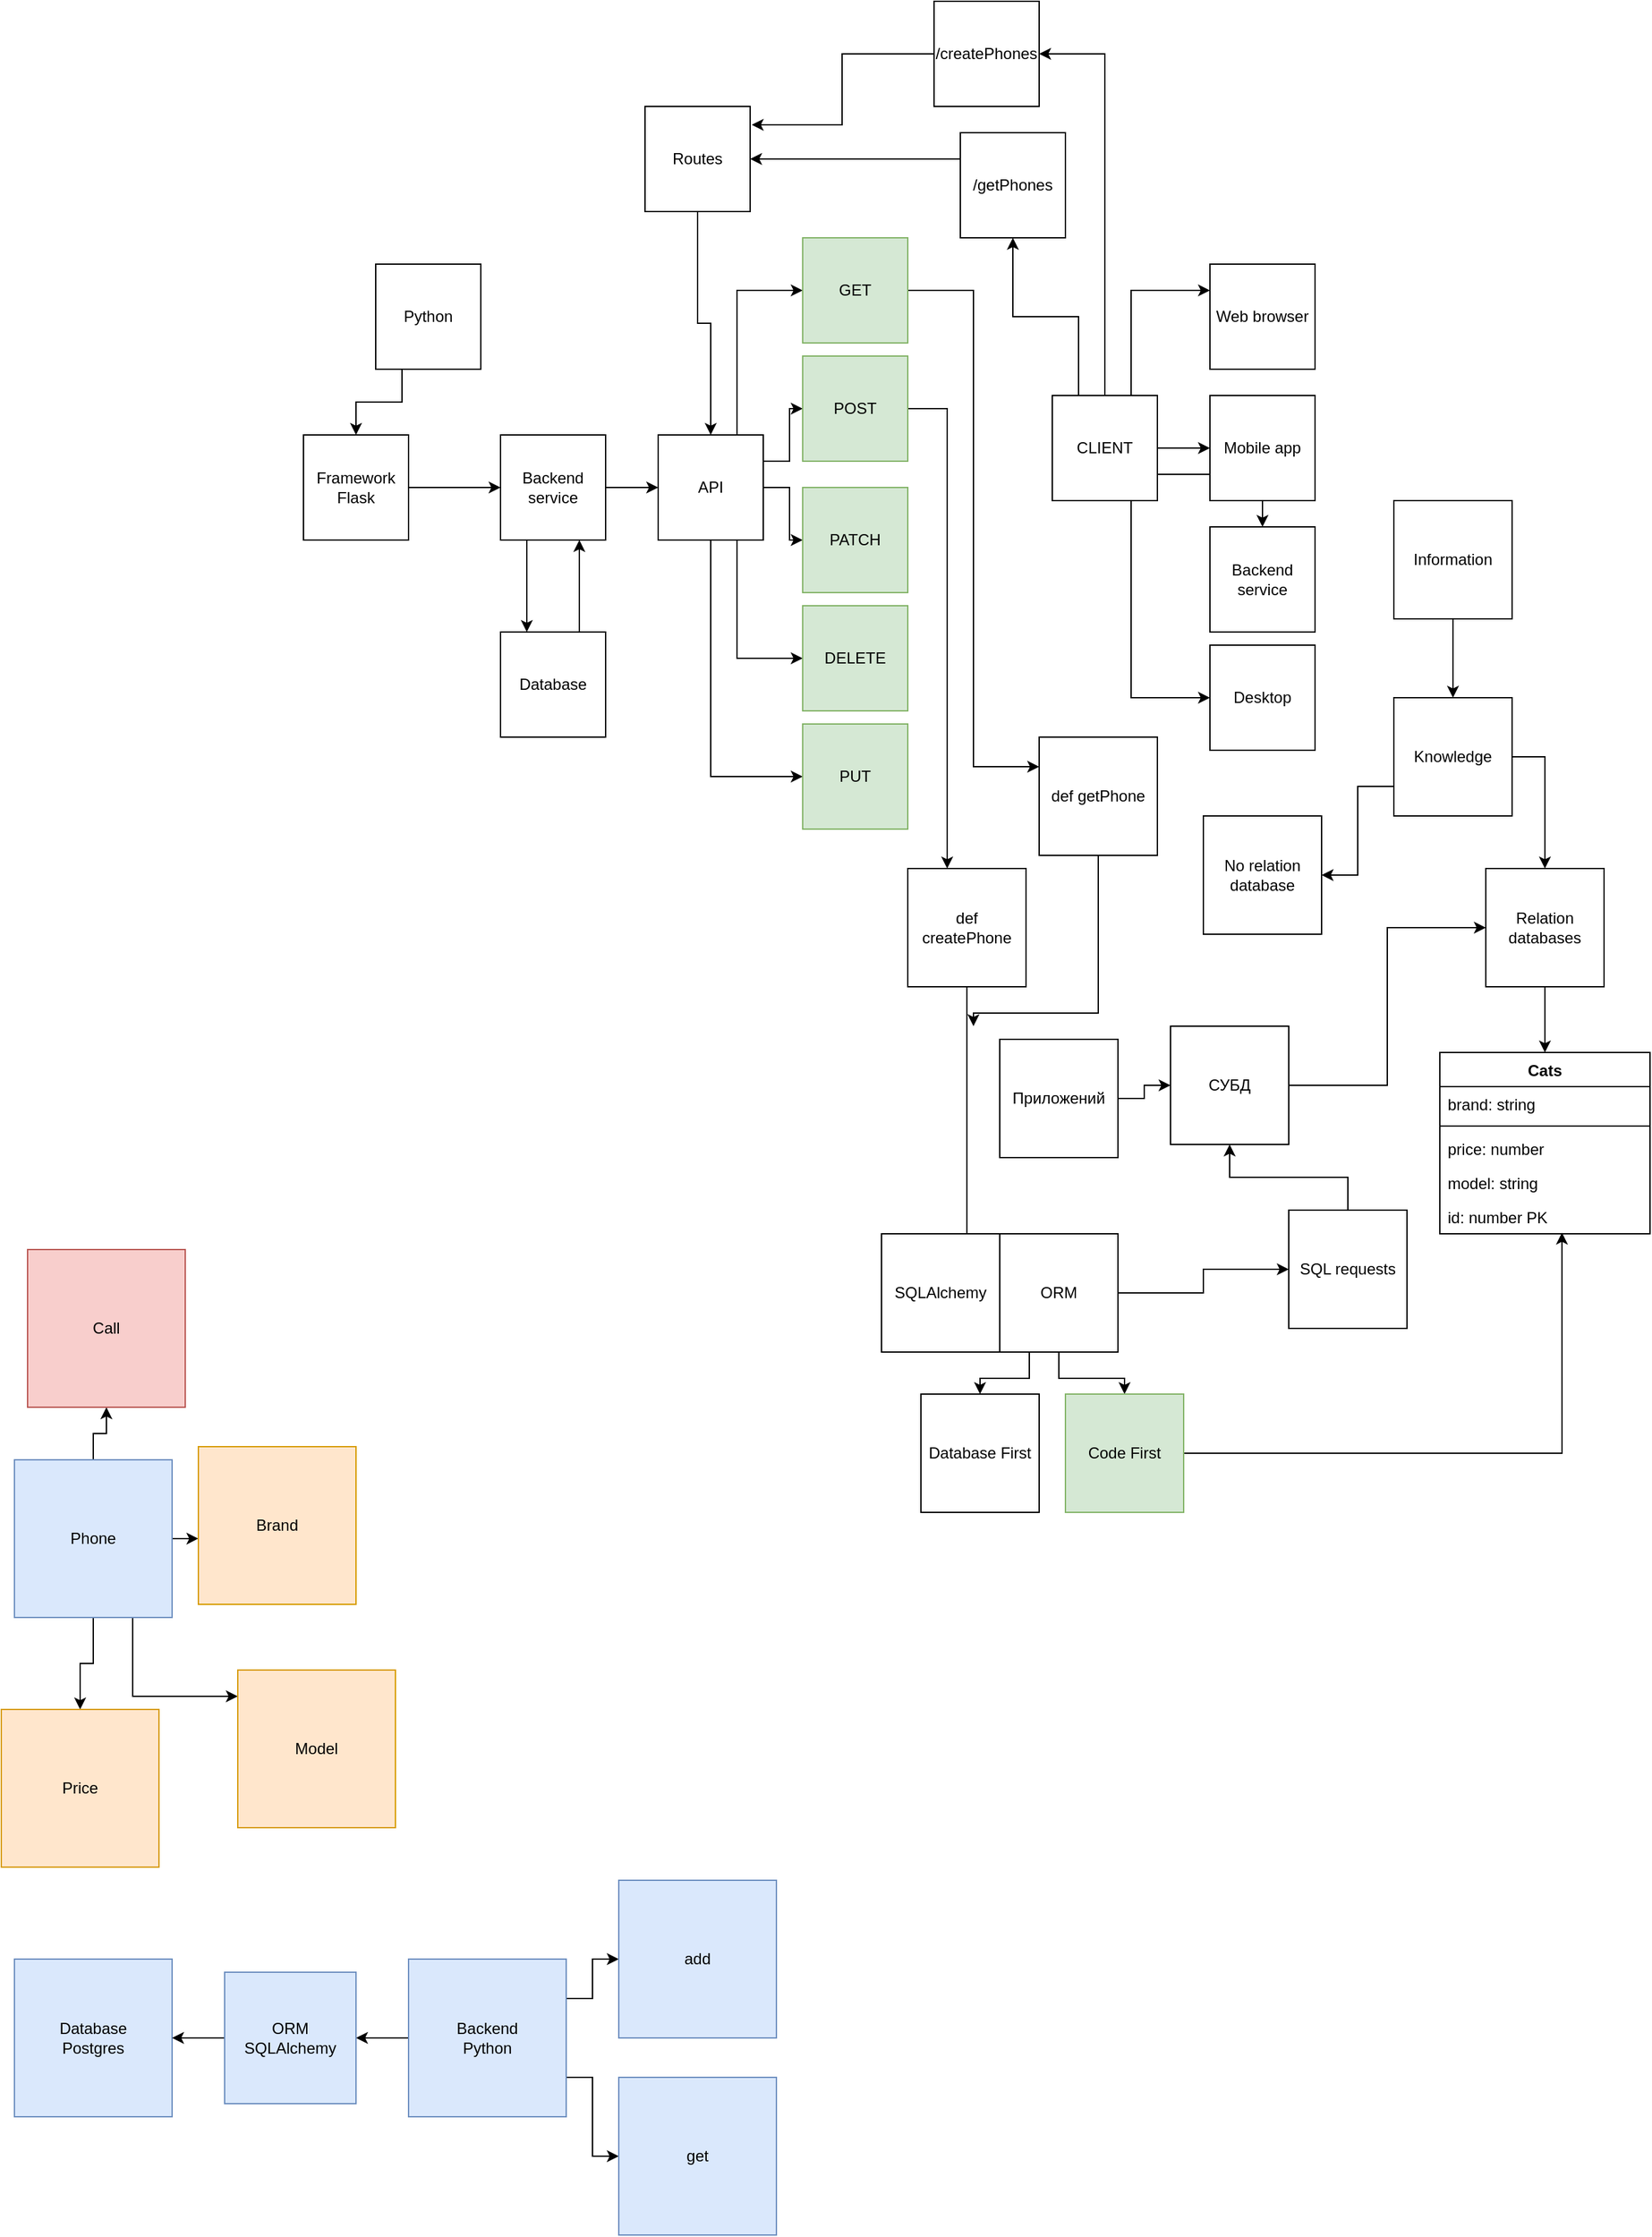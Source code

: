 <mxfile version="14.6.3" type="github">
  <diagram id="sSvyIwgdMA2NbD-CQjbW" name="Page-1">
    <mxGraphModel dx="1483" dy="829" grid="1" gridSize="10" guides="1" tooltips="1" connect="1" arrows="1" fold="1" page="1" pageScale="1" pageWidth="827" pageHeight="1169" math="0" shadow="0">
      <root>
        <mxCell id="0" />
        <mxCell id="1" parent="0" />
        <mxCell id="-2lE0s2t3yos16VGUuBy-1" style="edgeStyle=orthogonalEdgeStyle;rounded=0;orthogonalLoop=1;jettySize=auto;html=1;exitX=0.25;exitY=1;exitDx=0;exitDy=0;entryX=0.5;entryY=0;entryDx=0;entryDy=0;" edge="1" parent="1" source="-2lE0s2t3yos16VGUuBy-2" target="-2lE0s2t3yos16VGUuBy-4">
          <mxGeometry relative="1" as="geometry" />
        </mxCell>
        <mxCell id="-2lE0s2t3yos16VGUuBy-2" value="Python" style="whiteSpace=wrap;html=1;aspect=fixed;" vertex="1" parent="1">
          <mxGeometry x="585" y="480" width="80" height="80" as="geometry" />
        </mxCell>
        <mxCell id="-2lE0s2t3yos16VGUuBy-3" style="edgeStyle=orthogonalEdgeStyle;rounded=0;orthogonalLoop=1;jettySize=auto;html=1;exitX=1;exitY=0.5;exitDx=0;exitDy=0;entryX=0;entryY=0.5;entryDx=0;entryDy=0;" edge="1" parent="1" source="-2lE0s2t3yos16VGUuBy-4" target="-2lE0s2t3yos16VGUuBy-7">
          <mxGeometry relative="1" as="geometry" />
        </mxCell>
        <mxCell id="-2lE0s2t3yos16VGUuBy-4" value="Framework&lt;br&gt;Flask" style="whiteSpace=wrap;html=1;aspect=fixed;" vertex="1" parent="1">
          <mxGeometry x="530" y="610" width="80" height="80" as="geometry" />
        </mxCell>
        <mxCell id="-2lE0s2t3yos16VGUuBy-5" style="edgeStyle=orthogonalEdgeStyle;rounded=0;orthogonalLoop=1;jettySize=auto;html=1;exitX=0.25;exitY=1;exitDx=0;exitDy=0;" edge="1" parent="1" source="-2lE0s2t3yos16VGUuBy-7" target="-2lE0s2t3yos16VGUuBy-9">
          <mxGeometry relative="1" as="geometry">
            <Array as="points">
              <mxPoint x="700" y="740" />
              <mxPoint x="700" y="740" />
            </Array>
          </mxGeometry>
        </mxCell>
        <mxCell id="-2lE0s2t3yos16VGUuBy-6" style="edgeStyle=orthogonalEdgeStyle;rounded=0;orthogonalLoop=1;jettySize=auto;html=1;exitX=1;exitY=0.5;exitDx=0;exitDy=0;entryX=0;entryY=0.5;entryDx=0;entryDy=0;" edge="1" parent="1" source="-2lE0s2t3yos16VGUuBy-7" target="-2lE0s2t3yos16VGUuBy-15">
          <mxGeometry relative="1" as="geometry" />
        </mxCell>
        <mxCell id="-2lE0s2t3yos16VGUuBy-7" value="Backend service" style="whiteSpace=wrap;html=1;aspect=fixed;" vertex="1" parent="1">
          <mxGeometry x="680" y="610" width="80" height="80" as="geometry" />
        </mxCell>
        <mxCell id="-2lE0s2t3yos16VGUuBy-8" style="edgeStyle=orthogonalEdgeStyle;rounded=0;orthogonalLoop=1;jettySize=auto;html=1;exitX=0.75;exitY=0;exitDx=0;exitDy=0;entryX=0.75;entryY=1;entryDx=0;entryDy=0;" edge="1" parent="1" source="-2lE0s2t3yos16VGUuBy-9" target="-2lE0s2t3yos16VGUuBy-7">
          <mxGeometry relative="1" as="geometry" />
        </mxCell>
        <mxCell id="-2lE0s2t3yos16VGUuBy-9" value="Database" style="whiteSpace=wrap;html=1;aspect=fixed;" vertex="1" parent="1">
          <mxGeometry x="680" y="760" width="80" height="80" as="geometry" />
        </mxCell>
        <mxCell id="-2lE0s2t3yos16VGUuBy-10" style="edgeStyle=orthogonalEdgeStyle;rounded=0;orthogonalLoop=1;jettySize=auto;html=1;exitX=1;exitY=0.25;exitDx=0;exitDy=0;entryX=0;entryY=0.5;entryDx=0;entryDy=0;" edge="1" parent="1" source="-2lE0s2t3yos16VGUuBy-15" target="-2lE0s2t3yos16VGUuBy-19">
          <mxGeometry relative="1" as="geometry" />
        </mxCell>
        <mxCell id="-2lE0s2t3yos16VGUuBy-11" style="edgeStyle=orthogonalEdgeStyle;rounded=0;orthogonalLoop=1;jettySize=auto;html=1;exitX=1;exitY=0.5;exitDx=0;exitDy=0;entryX=0;entryY=0.5;entryDx=0;entryDy=0;" edge="1" parent="1" source="-2lE0s2t3yos16VGUuBy-15" target="-2lE0s2t3yos16VGUuBy-20">
          <mxGeometry relative="1" as="geometry" />
        </mxCell>
        <mxCell id="-2lE0s2t3yos16VGUuBy-12" style="edgeStyle=orthogonalEdgeStyle;rounded=0;orthogonalLoop=1;jettySize=auto;html=1;exitX=0.75;exitY=0;exitDx=0;exitDy=0;entryX=0;entryY=0.5;entryDx=0;entryDy=0;" edge="1" parent="1" source="-2lE0s2t3yos16VGUuBy-15" target="-2lE0s2t3yos16VGUuBy-17">
          <mxGeometry relative="1" as="geometry" />
        </mxCell>
        <mxCell id="-2lE0s2t3yos16VGUuBy-13" style="edgeStyle=orthogonalEdgeStyle;rounded=0;orthogonalLoop=1;jettySize=auto;html=1;exitX=0.75;exitY=1;exitDx=0;exitDy=0;entryX=0;entryY=0.5;entryDx=0;entryDy=0;" edge="1" parent="1" source="-2lE0s2t3yos16VGUuBy-15" target="-2lE0s2t3yos16VGUuBy-21">
          <mxGeometry relative="1" as="geometry" />
        </mxCell>
        <mxCell id="-2lE0s2t3yos16VGUuBy-14" style="edgeStyle=orthogonalEdgeStyle;rounded=0;orthogonalLoop=1;jettySize=auto;html=1;exitX=0.5;exitY=1;exitDx=0;exitDy=0;entryX=0;entryY=0.5;entryDx=0;entryDy=0;" edge="1" parent="1" source="-2lE0s2t3yos16VGUuBy-15" target="-2lE0s2t3yos16VGUuBy-22">
          <mxGeometry relative="1" as="geometry" />
        </mxCell>
        <mxCell id="-2lE0s2t3yos16VGUuBy-15" value="API" style="whiteSpace=wrap;html=1;aspect=fixed;" vertex="1" parent="1">
          <mxGeometry x="800" y="610" width="80" height="80" as="geometry" />
        </mxCell>
        <mxCell id="-2lE0s2t3yos16VGUuBy-16" style="edgeStyle=orthogonalEdgeStyle;rounded=0;orthogonalLoop=1;jettySize=auto;html=1;exitX=1;exitY=0.5;exitDx=0;exitDy=0;entryX=0;entryY=0.25;entryDx=0;entryDy=0;" edge="1" parent="1" source="-2lE0s2t3yos16VGUuBy-17" target="-2lE0s2t3yos16VGUuBy-43">
          <mxGeometry relative="1" as="geometry" />
        </mxCell>
        <mxCell id="-2lE0s2t3yos16VGUuBy-17" value="GET" style="whiteSpace=wrap;html=1;aspect=fixed;fillColor=#d5e8d4;strokeColor=#82b366;" vertex="1" parent="1">
          <mxGeometry x="910" y="460" width="80" height="80" as="geometry" />
        </mxCell>
        <mxCell id="-2lE0s2t3yos16VGUuBy-18" style="edgeStyle=orthogonalEdgeStyle;rounded=0;orthogonalLoop=1;jettySize=auto;html=1;exitX=1;exitY=0.5;exitDx=0;exitDy=0;" edge="1" parent="1" source="-2lE0s2t3yos16VGUuBy-19" target="-2lE0s2t3yos16VGUuBy-41">
          <mxGeometry relative="1" as="geometry">
            <Array as="points">
              <mxPoint x="1020" y="590" />
            </Array>
          </mxGeometry>
        </mxCell>
        <mxCell id="-2lE0s2t3yos16VGUuBy-19" value="POST" style="whiteSpace=wrap;html=1;aspect=fixed;fillColor=#d5e8d4;strokeColor=#82b366;" vertex="1" parent="1">
          <mxGeometry x="910" y="550" width="80" height="80" as="geometry" />
        </mxCell>
        <mxCell id="-2lE0s2t3yos16VGUuBy-20" value="PATCH" style="whiteSpace=wrap;html=1;aspect=fixed;fillColor=#d5e8d4;strokeColor=#82b366;" vertex="1" parent="1">
          <mxGeometry x="910" y="650" width="80" height="80" as="geometry" />
        </mxCell>
        <mxCell id="-2lE0s2t3yos16VGUuBy-21" value="DELETE" style="whiteSpace=wrap;html=1;aspect=fixed;fillColor=#d5e8d4;strokeColor=#82b366;" vertex="1" parent="1">
          <mxGeometry x="910" y="740" width="80" height="80" as="geometry" />
        </mxCell>
        <mxCell id="-2lE0s2t3yos16VGUuBy-22" value="PUT" style="whiteSpace=wrap;html=1;aspect=fixed;fillColor=#d5e8d4;strokeColor=#82b366;" vertex="1" parent="1">
          <mxGeometry x="910" y="830" width="80" height="80" as="geometry" />
        </mxCell>
        <mxCell id="-2lE0s2t3yos16VGUuBy-23" style="edgeStyle=orthogonalEdgeStyle;rounded=0;orthogonalLoop=1;jettySize=auto;html=1;exitX=0.75;exitY=0;exitDx=0;exitDy=0;entryX=0;entryY=0.25;entryDx=0;entryDy=0;" edge="1" parent="1" source="-2lE0s2t3yos16VGUuBy-29" target="-2lE0s2t3yos16VGUuBy-30">
          <mxGeometry relative="1" as="geometry" />
        </mxCell>
        <mxCell id="-2lE0s2t3yos16VGUuBy-24" style="edgeStyle=orthogonalEdgeStyle;rounded=0;orthogonalLoop=1;jettySize=auto;html=1;exitX=1;exitY=0.5;exitDx=0;exitDy=0;entryX=0;entryY=0.5;entryDx=0;entryDy=0;" edge="1" parent="1" source="-2lE0s2t3yos16VGUuBy-29" target="-2lE0s2t3yos16VGUuBy-31">
          <mxGeometry relative="1" as="geometry" />
        </mxCell>
        <mxCell id="-2lE0s2t3yos16VGUuBy-25" style="edgeStyle=orthogonalEdgeStyle;rounded=0;orthogonalLoop=1;jettySize=auto;html=1;exitX=1;exitY=0.75;exitDx=0;exitDy=0;" edge="1" parent="1" source="-2lE0s2t3yos16VGUuBy-29" target="-2lE0s2t3yos16VGUuBy-32">
          <mxGeometry relative="1" as="geometry" />
        </mxCell>
        <mxCell id="-2lE0s2t3yos16VGUuBy-26" style="edgeStyle=orthogonalEdgeStyle;rounded=0;orthogonalLoop=1;jettySize=auto;html=1;exitX=0.75;exitY=1;exitDx=0;exitDy=0;entryX=0;entryY=0.5;entryDx=0;entryDy=0;" edge="1" parent="1" source="-2lE0s2t3yos16VGUuBy-29" target="-2lE0s2t3yos16VGUuBy-33">
          <mxGeometry relative="1" as="geometry" />
        </mxCell>
        <mxCell id="-2lE0s2t3yos16VGUuBy-27" style="edgeStyle=orthogonalEdgeStyle;rounded=0;orthogonalLoop=1;jettySize=auto;html=1;exitX=0.25;exitY=0;exitDx=0;exitDy=0;" edge="1" parent="1" source="-2lE0s2t3yos16VGUuBy-29" target="-2lE0s2t3yos16VGUuBy-35">
          <mxGeometry relative="1" as="geometry">
            <mxPoint x="1080" y="470" as="targetPoint" />
          </mxGeometry>
        </mxCell>
        <mxCell id="-2lE0s2t3yos16VGUuBy-28" style="edgeStyle=orthogonalEdgeStyle;rounded=0;orthogonalLoop=1;jettySize=auto;html=1;exitX=0.5;exitY=0;exitDx=0;exitDy=0;entryX=1;entryY=0.5;entryDx=0;entryDy=0;" edge="1" parent="1" source="-2lE0s2t3yos16VGUuBy-29" target="-2lE0s2t3yos16VGUuBy-37">
          <mxGeometry relative="1" as="geometry" />
        </mxCell>
        <mxCell id="-2lE0s2t3yos16VGUuBy-29" value="CLIENT" style="whiteSpace=wrap;html=1;aspect=fixed;" vertex="1" parent="1">
          <mxGeometry x="1100" y="580" width="80" height="80" as="geometry" />
        </mxCell>
        <mxCell id="-2lE0s2t3yos16VGUuBy-30" value="Web browser" style="whiteSpace=wrap;html=1;aspect=fixed;" vertex="1" parent="1">
          <mxGeometry x="1220" y="480" width="80" height="80" as="geometry" />
        </mxCell>
        <mxCell id="-2lE0s2t3yos16VGUuBy-31" value="Mobile app" style="whiteSpace=wrap;html=1;aspect=fixed;" vertex="1" parent="1">
          <mxGeometry x="1220" y="580" width="80" height="80" as="geometry" />
        </mxCell>
        <mxCell id="-2lE0s2t3yos16VGUuBy-32" value="Backend service" style="whiteSpace=wrap;html=1;aspect=fixed;" vertex="1" parent="1">
          <mxGeometry x="1220" y="680" width="80" height="80" as="geometry" />
        </mxCell>
        <mxCell id="-2lE0s2t3yos16VGUuBy-33" value="Desktop" style="whiteSpace=wrap;html=1;aspect=fixed;" vertex="1" parent="1">
          <mxGeometry x="1220" y="770" width="80" height="80" as="geometry" />
        </mxCell>
        <mxCell id="-2lE0s2t3yos16VGUuBy-34" style="edgeStyle=orthogonalEdgeStyle;rounded=0;orthogonalLoop=1;jettySize=auto;html=1;exitX=0;exitY=0.25;exitDx=0;exitDy=0;" edge="1" parent="1" source="-2lE0s2t3yos16VGUuBy-35" target="-2lE0s2t3yos16VGUuBy-39">
          <mxGeometry relative="1" as="geometry" />
        </mxCell>
        <mxCell id="-2lE0s2t3yos16VGUuBy-35" value="/getPhones" style="whiteSpace=wrap;html=1;aspect=fixed;" vertex="1" parent="1">
          <mxGeometry x="1030" y="380" width="80" height="80" as="geometry" />
        </mxCell>
        <mxCell id="-2lE0s2t3yos16VGUuBy-36" style="edgeStyle=orthogonalEdgeStyle;rounded=0;orthogonalLoop=1;jettySize=auto;html=1;exitX=0;exitY=0.5;exitDx=0;exitDy=0;entryX=1.015;entryY=0.175;entryDx=0;entryDy=0;entryPerimeter=0;" edge="1" parent="1" source="-2lE0s2t3yos16VGUuBy-37" target="-2lE0s2t3yos16VGUuBy-39">
          <mxGeometry relative="1" as="geometry" />
        </mxCell>
        <mxCell id="-2lE0s2t3yos16VGUuBy-37" value="/createPhones" style="whiteSpace=wrap;html=1;aspect=fixed;" vertex="1" parent="1">
          <mxGeometry x="1010" y="280" width="80" height="80" as="geometry" />
        </mxCell>
        <mxCell id="-2lE0s2t3yos16VGUuBy-38" style="edgeStyle=orthogonalEdgeStyle;rounded=0;orthogonalLoop=1;jettySize=auto;html=1;exitX=0.5;exitY=1;exitDx=0;exitDy=0;" edge="1" parent="1" source="-2lE0s2t3yos16VGUuBy-39" target="-2lE0s2t3yos16VGUuBy-15">
          <mxGeometry relative="1" as="geometry" />
        </mxCell>
        <mxCell id="-2lE0s2t3yos16VGUuBy-39" value="Routes" style="whiteSpace=wrap;html=1;aspect=fixed;" vertex="1" parent="1">
          <mxGeometry x="790" y="360" width="80" height="80" as="geometry" />
        </mxCell>
        <mxCell id="-2lE0s2t3yos16VGUuBy-40" style="edgeStyle=orthogonalEdgeStyle;rounded=0;orthogonalLoop=1;jettySize=auto;html=1;exitX=0.5;exitY=1;exitDx=0;exitDy=0;entryX=0;entryY=0.5;entryDx=0;entryDy=0;" edge="1" parent="1" source="-2lE0s2t3yos16VGUuBy-41" target="-2lE0s2t3yos16VGUuBy-67">
          <mxGeometry relative="1" as="geometry" />
        </mxCell>
        <mxCell id="-2lE0s2t3yos16VGUuBy-41" value="def createPhone" style="whiteSpace=wrap;html=1;aspect=fixed;" vertex="1" parent="1">
          <mxGeometry x="990" y="940" width="90" height="90" as="geometry" />
        </mxCell>
        <mxCell id="-2lE0s2t3yos16VGUuBy-42" style="edgeStyle=orthogonalEdgeStyle;rounded=0;orthogonalLoop=1;jettySize=auto;html=1;exitX=0.5;exitY=1;exitDx=0;exitDy=0;" edge="1" parent="1" source="-2lE0s2t3yos16VGUuBy-43">
          <mxGeometry relative="1" as="geometry">
            <mxPoint x="1040" y="1060" as="targetPoint" />
            <Array as="points">
              <mxPoint x="1135" y="1050" />
              <mxPoint x="1040" y="1050" />
            </Array>
          </mxGeometry>
        </mxCell>
        <mxCell id="-2lE0s2t3yos16VGUuBy-43" value="def getPhone" style="whiteSpace=wrap;html=1;aspect=fixed;" vertex="1" parent="1">
          <mxGeometry x="1090" y="840" width="90" height="90" as="geometry" />
        </mxCell>
        <mxCell id="-2lE0s2t3yos16VGUuBy-44" value="No relation database" style="whiteSpace=wrap;html=1;aspect=fixed;" vertex="1" parent="1">
          <mxGeometry x="1215" y="900" width="90" height="90" as="geometry" />
        </mxCell>
        <mxCell id="-2lE0s2t3yos16VGUuBy-45" style="edgeStyle=orthogonalEdgeStyle;rounded=0;orthogonalLoop=1;jettySize=auto;html=1;exitX=0.5;exitY=1;exitDx=0;exitDy=0;" edge="1" parent="1" source="-2lE0s2t3yos16VGUuBy-46" target="-2lE0s2t3yos16VGUuBy-49">
          <mxGeometry relative="1" as="geometry" />
        </mxCell>
        <mxCell id="-2lE0s2t3yos16VGUuBy-46" value="Information" style="whiteSpace=wrap;html=1;aspect=fixed;" vertex="1" parent="1">
          <mxGeometry x="1360" y="660" width="90" height="90" as="geometry" />
        </mxCell>
        <mxCell id="-2lE0s2t3yos16VGUuBy-47" style="edgeStyle=orthogonalEdgeStyle;rounded=0;orthogonalLoop=1;jettySize=auto;html=1;exitX=0;exitY=0.75;exitDx=0;exitDy=0;" edge="1" parent="1" source="-2lE0s2t3yos16VGUuBy-49" target="-2lE0s2t3yos16VGUuBy-44">
          <mxGeometry relative="1" as="geometry" />
        </mxCell>
        <mxCell id="-2lE0s2t3yos16VGUuBy-48" style="edgeStyle=orthogonalEdgeStyle;rounded=0;orthogonalLoop=1;jettySize=auto;html=1;exitX=1;exitY=0.5;exitDx=0;exitDy=0;" edge="1" parent="1" source="-2lE0s2t3yos16VGUuBy-49" target="-2lE0s2t3yos16VGUuBy-51">
          <mxGeometry relative="1" as="geometry" />
        </mxCell>
        <mxCell id="-2lE0s2t3yos16VGUuBy-49" value="Knowledge" style="whiteSpace=wrap;html=1;aspect=fixed;" vertex="1" parent="1">
          <mxGeometry x="1360" y="810" width="90" height="90" as="geometry" />
        </mxCell>
        <mxCell id="-2lE0s2t3yos16VGUuBy-50" style="edgeStyle=orthogonalEdgeStyle;rounded=0;orthogonalLoop=1;jettySize=auto;html=1;exitX=0.5;exitY=1;exitDx=0;exitDy=0;" edge="1" parent="1" source="-2lE0s2t3yos16VGUuBy-51" target="-2lE0s2t3yos16VGUuBy-52">
          <mxGeometry relative="1" as="geometry" />
        </mxCell>
        <mxCell id="-2lE0s2t3yos16VGUuBy-51" value="Relation databases" style="whiteSpace=wrap;html=1;aspect=fixed;" vertex="1" parent="1">
          <mxGeometry x="1430" y="940" width="90" height="90" as="geometry" />
        </mxCell>
        <mxCell id="-2lE0s2t3yos16VGUuBy-52" value="Cats" style="swimlane;fontStyle=1;align=center;verticalAlign=top;childLayout=stackLayout;horizontal=1;startSize=26;horizontalStack=0;resizeParent=1;resizeParentMax=0;resizeLast=0;collapsible=1;marginBottom=0;" vertex="1" parent="1">
          <mxGeometry x="1395" y="1080" width="160" height="138" as="geometry" />
        </mxCell>
        <mxCell id="-2lE0s2t3yos16VGUuBy-53" value="brand: string" style="text;strokeColor=none;fillColor=none;align=left;verticalAlign=top;spacingLeft=4;spacingRight=4;overflow=hidden;rotatable=0;points=[[0,0.5],[1,0.5]];portConstraint=eastwest;" vertex="1" parent="-2lE0s2t3yos16VGUuBy-52">
          <mxGeometry y="26" width="160" height="26" as="geometry" />
        </mxCell>
        <mxCell id="-2lE0s2t3yos16VGUuBy-54" value="" style="line;strokeWidth=1;fillColor=none;align=left;verticalAlign=middle;spacingTop=-1;spacingLeft=3;spacingRight=3;rotatable=0;labelPosition=right;points=[];portConstraint=eastwest;" vertex="1" parent="-2lE0s2t3yos16VGUuBy-52">
          <mxGeometry y="52" width="160" height="8" as="geometry" />
        </mxCell>
        <mxCell id="-2lE0s2t3yos16VGUuBy-55" value="price: number" style="text;strokeColor=none;fillColor=none;align=left;verticalAlign=top;spacingLeft=4;spacingRight=4;overflow=hidden;rotatable=0;points=[[0,0.5],[1,0.5]];portConstraint=eastwest;" vertex="1" parent="-2lE0s2t3yos16VGUuBy-52">
          <mxGeometry y="60" width="160" height="26" as="geometry" />
        </mxCell>
        <mxCell id="-2lE0s2t3yos16VGUuBy-56" value="model: string " style="text;strokeColor=none;fillColor=none;align=left;verticalAlign=top;spacingLeft=4;spacingRight=4;overflow=hidden;rotatable=0;points=[[0,0.5],[1,0.5]];portConstraint=eastwest;" vertex="1" parent="-2lE0s2t3yos16VGUuBy-52">
          <mxGeometry y="86" width="160" height="26" as="geometry" />
        </mxCell>
        <mxCell id="-2lE0s2t3yos16VGUuBy-57" value="id: number PK" style="text;strokeColor=none;fillColor=none;align=left;verticalAlign=top;spacingLeft=4;spacingRight=4;overflow=hidden;rotatable=0;points=[[0,0.5],[1,0.5]];portConstraint=eastwest;" vertex="1" parent="-2lE0s2t3yos16VGUuBy-52">
          <mxGeometry y="112" width="160" height="26" as="geometry" />
        </mxCell>
        <mxCell id="-2lE0s2t3yos16VGUuBy-58" style="edgeStyle=orthogonalEdgeStyle;rounded=0;orthogonalLoop=1;jettySize=auto;html=1;exitX=1;exitY=0.5;exitDx=0;exitDy=0;entryX=0;entryY=0.5;entryDx=0;entryDy=0;" edge="1" parent="1" source="-2lE0s2t3yos16VGUuBy-59" target="-2lE0s2t3yos16VGUuBy-51">
          <mxGeometry relative="1" as="geometry" />
        </mxCell>
        <mxCell id="-2lE0s2t3yos16VGUuBy-59" value="СУБД" style="whiteSpace=wrap;html=1;aspect=fixed;" vertex="1" parent="1">
          <mxGeometry x="1190" y="1060" width="90" height="90" as="geometry" />
        </mxCell>
        <mxCell id="-2lE0s2t3yos16VGUuBy-60" style="edgeStyle=orthogonalEdgeStyle;rounded=0;orthogonalLoop=1;jettySize=auto;html=1;exitX=1;exitY=0.5;exitDx=0;exitDy=0;" edge="1" parent="1" source="-2lE0s2t3yos16VGUuBy-61" target="-2lE0s2t3yos16VGUuBy-59">
          <mxGeometry relative="1" as="geometry" />
        </mxCell>
        <mxCell id="-2lE0s2t3yos16VGUuBy-61" value="Приложений" style="whiteSpace=wrap;html=1;aspect=fixed;" vertex="1" parent="1">
          <mxGeometry x="1060" y="1070" width="90" height="90" as="geometry" />
        </mxCell>
        <mxCell id="-2lE0s2t3yos16VGUuBy-62" style="edgeStyle=orthogonalEdgeStyle;rounded=0;orthogonalLoop=1;jettySize=auto;html=1;exitX=0.5;exitY=0;exitDx=0;exitDy=0;entryX=0.5;entryY=1;entryDx=0;entryDy=0;" edge="1" parent="1" source="-2lE0s2t3yos16VGUuBy-63" target="-2lE0s2t3yos16VGUuBy-59">
          <mxGeometry relative="1" as="geometry" />
        </mxCell>
        <mxCell id="-2lE0s2t3yos16VGUuBy-63" value="SQL requests" style="whiteSpace=wrap;html=1;aspect=fixed;" vertex="1" parent="1">
          <mxGeometry x="1280" y="1200" width="90" height="90" as="geometry" />
        </mxCell>
        <mxCell id="-2lE0s2t3yos16VGUuBy-64" style="edgeStyle=orthogonalEdgeStyle;rounded=0;orthogonalLoop=1;jettySize=auto;html=1;exitX=1;exitY=0.5;exitDx=0;exitDy=0;" edge="1" parent="1" source="-2lE0s2t3yos16VGUuBy-67" target="-2lE0s2t3yos16VGUuBy-63">
          <mxGeometry relative="1" as="geometry" />
        </mxCell>
        <mxCell id="-2lE0s2t3yos16VGUuBy-65" style="edgeStyle=orthogonalEdgeStyle;rounded=0;orthogonalLoop=1;jettySize=auto;html=1;exitX=0.5;exitY=1;exitDx=0;exitDy=0;entryX=0.5;entryY=0;entryDx=0;entryDy=0;" edge="1" parent="1" source="-2lE0s2t3yos16VGUuBy-67" target="-2lE0s2t3yos16VGUuBy-70">
          <mxGeometry relative="1" as="geometry" />
        </mxCell>
        <mxCell id="-2lE0s2t3yos16VGUuBy-66" style="edgeStyle=orthogonalEdgeStyle;rounded=0;orthogonalLoop=1;jettySize=auto;html=1;exitX=0.25;exitY=1;exitDx=0;exitDy=0;" edge="1" parent="1" source="-2lE0s2t3yos16VGUuBy-67" target="-2lE0s2t3yos16VGUuBy-71">
          <mxGeometry relative="1" as="geometry" />
        </mxCell>
        <mxCell id="-2lE0s2t3yos16VGUuBy-67" value="ORM" style="whiteSpace=wrap;html=1;aspect=fixed;" vertex="1" parent="1">
          <mxGeometry x="1060" y="1218" width="90" height="90" as="geometry" />
        </mxCell>
        <mxCell id="-2lE0s2t3yos16VGUuBy-68" value="SQLAlchemy" style="whiteSpace=wrap;html=1;aspect=fixed;" vertex="1" parent="1">
          <mxGeometry x="970" y="1218" width="90" height="90" as="geometry" />
        </mxCell>
        <mxCell id="-2lE0s2t3yos16VGUuBy-69" style="edgeStyle=orthogonalEdgeStyle;rounded=0;orthogonalLoop=1;jettySize=auto;html=1;exitX=1;exitY=0.5;exitDx=0;exitDy=0;entryX=0.581;entryY=0.966;entryDx=0;entryDy=0;entryPerimeter=0;" edge="1" parent="1" source="-2lE0s2t3yos16VGUuBy-70" target="-2lE0s2t3yos16VGUuBy-57">
          <mxGeometry relative="1" as="geometry" />
        </mxCell>
        <mxCell id="-2lE0s2t3yos16VGUuBy-70" value="Code First" style="whiteSpace=wrap;html=1;aspect=fixed;fillColor=#d5e8d4;strokeColor=#82b366;" vertex="1" parent="1">
          <mxGeometry x="1110" y="1340" width="90" height="90" as="geometry" />
        </mxCell>
        <mxCell id="-2lE0s2t3yos16VGUuBy-71" value="Database First" style="whiteSpace=wrap;html=1;aspect=fixed;" vertex="1" parent="1">
          <mxGeometry x="1000" y="1340" width="90" height="90" as="geometry" />
        </mxCell>
        <mxCell id="-2lE0s2t3yos16VGUuBy-107" style="edgeStyle=orthogonalEdgeStyle;rounded=0;orthogonalLoop=1;jettySize=auto;html=1;exitX=1;exitY=0.5;exitDx=0;exitDy=0;entryX=0;entryY=0.583;entryDx=0;entryDy=0;entryPerimeter=0;" edge="1" parent="1" source="-2lE0s2t3yos16VGUuBy-111" target="-2lE0s2t3yos16VGUuBy-112">
          <mxGeometry relative="1" as="geometry" />
        </mxCell>
        <mxCell id="-2lE0s2t3yos16VGUuBy-108" style="edgeStyle=orthogonalEdgeStyle;rounded=0;orthogonalLoop=1;jettySize=auto;html=1;exitX=0.5;exitY=1;exitDx=0;exitDy=0;" edge="1" parent="1" source="-2lE0s2t3yos16VGUuBy-111" target="-2lE0s2t3yos16VGUuBy-114">
          <mxGeometry relative="1" as="geometry" />
        </mxCell>
        <mxCell id="-2lE0s2t3yos16VGUuBy-109" style="edgeStyle=orthogonalEdgeStyle;rounded=0;orthogonalLoop=1;jettySize=auto;html=1;exitX=0.75;exitY=1;exitDx=0;exitDy=0;entryX=0;entryY=0.167;entryDx=0;entryDy=0;entryPerimeter=0;" edge="1" parent="1" source="-2lE0s2t3yos16VGUuBy-111" target="-2lE0s2t3yos16VGUuBy-113">
          <mxGeometry relative="1" as="geometry" />
        </mxCell>
        <mxCell id="-2lE0s2t3yos16VGUuBy-110" style="edgeStyle=orthogonalEdgeStyle;rounded=0;orthogonalLoop=1;jettySize=auto;html=1;exitX=0.5;exitY=0;exitDx=0;exitDy=0;" edge="1" parent="1" source="-2lE0s2t3yos16VGUuBy-111" target="-2lE0s2t3yos16VGUuBy-115">
          <mxGeometry relative="1" as="geometry" />
        </mxCell>
        <mxCell id="-2lE0s2t3yos16VGUuBy-111" value="Phone" style="whiteSpace=wrap;html=1;aspect=fixed;fillColor=#dae8fc;strokeColor=#6c8ebf;" vertex="1" parent="1">
          <mxGeometry x="310" y="1390" width="120" height="120" as="geometry" />
        </mxCell>
        <mxCell id="-2lE0s2t3yos16VGUuBy-112" value="Brand" style="whiteSpace=wrap;html=1;aspect=fixed;fillColor=#ffe6cc;strokeColor=#d79b00;" vertex="1" parent="1">
          <mxGeometry x="450" y="1380" width="120" height="120" as="geometry" />
        </mxCell>
        <mxCell id="-2lE0s2t3yos16VGUuBy-113" value="Model" style="whiteSpace=wrap;html=1;aspect=fixed;fillColor=#ffe6cc;strokeColor=#d79b00;" vertex="1" parent="1">
          <mxGeometry x="480" y="1550" width="120" height="120" as="geometry" />
        </mxCell>
        <mxCell id="-2lE0s2t3yos16VGUuBy-114" value="Price" style="whiteSpace=wrap;html=1;aspect=fixed;fillColor=#ffe6cc;strokeColor=#d79b00;" vertex="1" parent="1">
          <mxGeometry x="300" y="1580" width="120" height="120" as="geometry" />
        </mxCell>
        <mxCell id="-2lE0s2t3yos16VGUuBy-115" value="Call" style="whiteSpace=wrap;html=1;aspect=fixed;fillColor=#f8cecc;strokeColor=#b85450;" vertex="1" parent="1">
          <mxGeometry x="320" y="1230" width="120" height="120" as="geometry" />
        </mxCell>
        <mxCell id="-2lE0s2t3yos16VGUuBy-116" style="edgeStyle=orthogonalEdgeStyle;rounded=0;orthogonalLoop=1;jettySize=auto;html=1;exitX=0;exitY=0.5;exitDx=0;exitDy=0;entryX=1;entryY=0.5;entryDx=0;entryDy=0;" edge="1" parent="1" source="-2lE0s2t3yos16VGUuBy-119" target="-2lE0s2t3yos16VGUuBy-122">
          <mxGeometry relative="1" as="geometry" />
        </mxCell>
        <mxCell id="-2lE0s2t3yos16VGUuBy-117" style="edgeStyle=orthogonalEdgeStyle;rounded=0;orthogonalLoop=1;jettySize=auto;html=1;exitX=1;exitY=0.25;exitDx=0;exitDy=0;entryX=0;entryY=0.5;entryDx=0;entryDy=0;" edge="1" parent="1" source="-2lE0s2t3yos16VGUuBy-119" target="-2lE0s2t3yos16VGUuBy-123">
          <mxGeometry relative="1" as="geometry" />
        </mxCell>
        <mxCell id="-2lE0s2t3yos16VGUuBy-118" style="edgeStyle=orthogonalEdgeStyle;rounded=0;orthogonalLoop=1;jettySize=auto;html=1;exitX=1;exitY=0.75;exitDx=0;exitDy=0;" edge="1" parent="1" source="-2lE0s2t3yos16VGUuBy-119" target="-2lE0s2t3yos16VGUuBy-124">
          <mxGeometry relative="1" as="geometry" />
        </mxCell>
        <mxCell id="-2lE0s2t3yos16VGUuBy-119" value="Backend&lt;br&gt;Python" style="whiteSpace=wrap;html=1;aspect=fixed;fillColor=#dae8fc;strokeColor=#6c8ebf;" vertex="1" parent="1">
          <mxGeometry x="610" y="1770" width="120" height="120" as="geometry" />
        </mxCell>
        <mxCell id="-2lE0s2t3yos16VGUuBy-120" value="Database&lt;br&gt;Postgres" style="whiteSpace=wrap;html=1;aspect=fixed;fillColor=#dae8fc;strokeColor=#6c8ebf;" vertex="1" parent="1">
          <mxGeometry x="310" y="1770" width="120" height="120" as="geometry" />
        </mxCell>
        <mxCell id="-2lE0s2t3yos16VGUuBy-121" style="edgeStyle=orthogonalEdgeStyle;rounded=0;orthogonalLoop=1;jettySize=auto;html=1;exitX=0;exitY=0.5;exitDx=0;exitDy=0;entryX=1;entryY=0.5;entryDx=0;entryDy=0;" edge="1" parent="1" source="-2lE0s2t3yos16VGUuBy-122" target="-2lE0s2t3yos16VGUuBy-120">
          <mxGeometry relative="1" as="geometry" />
        </mxCell>
        <mxCell id="-2lE0s2t3yos16VGUuBy-122" value="ORM&lt;br&gt;SQLAlchemy" style="whiteSpace=wrap;html=1;aspect=fixed;fillColor=#dae8fc;strokeColor=#6c8ebf;" vertex="1" parent="1">
          <mxGeometry x="470" y="1780" width="100" height="100" as="geometry" />
        </mxCell>
        <mxCell id="-2lE0s2t3yos16VGUuBy-123" value="add" style="whiteSpace=wrap;html=1;aspect=fixed;fillColor=#dae8fc;strokeColor=#6c8ebf;" vertex="1" parent="1">
          <mxGeometry x="770" y="1710" width="120" height="120" as="geometry" />
        </mxCell>
        <mxCell id="-2lE0s2t3yos16VGUuBy-124" value="get" style="whiteSpace=wrap;html=1;aspect=fixed;fillColor=#dae8fc;strokeColor=#6c8ebf;" vertex="1" parent="1">
          <mxGeometry x="770" y="1860" width="120" height="120" as="geometry" />
        </mxCell>
      </root>
    </mxGraphModel>
  </diagram>
</mxfile>
